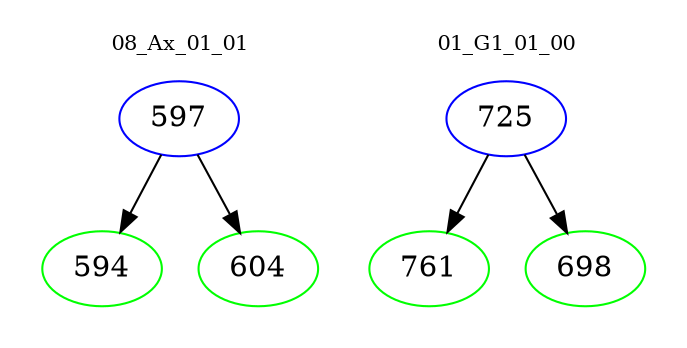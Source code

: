 digraph{
subgraph cluster_0 {
color = white
label = "08_Ax_01_01";
fontsize=10;
T0_597 [label="597", color="blue"]
T0_597 -> T0_594 [color="black"]
T0_594 [label="594", color="green"]
T0_597 -> T0_604 [color="black"]
T0_604 [label="604", color="green"]
}
subgraph cluster_1 {
color = white
label = "01_G1_01_00";
fontsize=10;
T1_725 [label="725", color="blue"]
T1_725 -> T1_761 [color="black"]
T1_761 [label="761", color="green"]
T1_725 -> T1_698 [color="black"]
T1_698 [label="698", color="green"]
}
}
